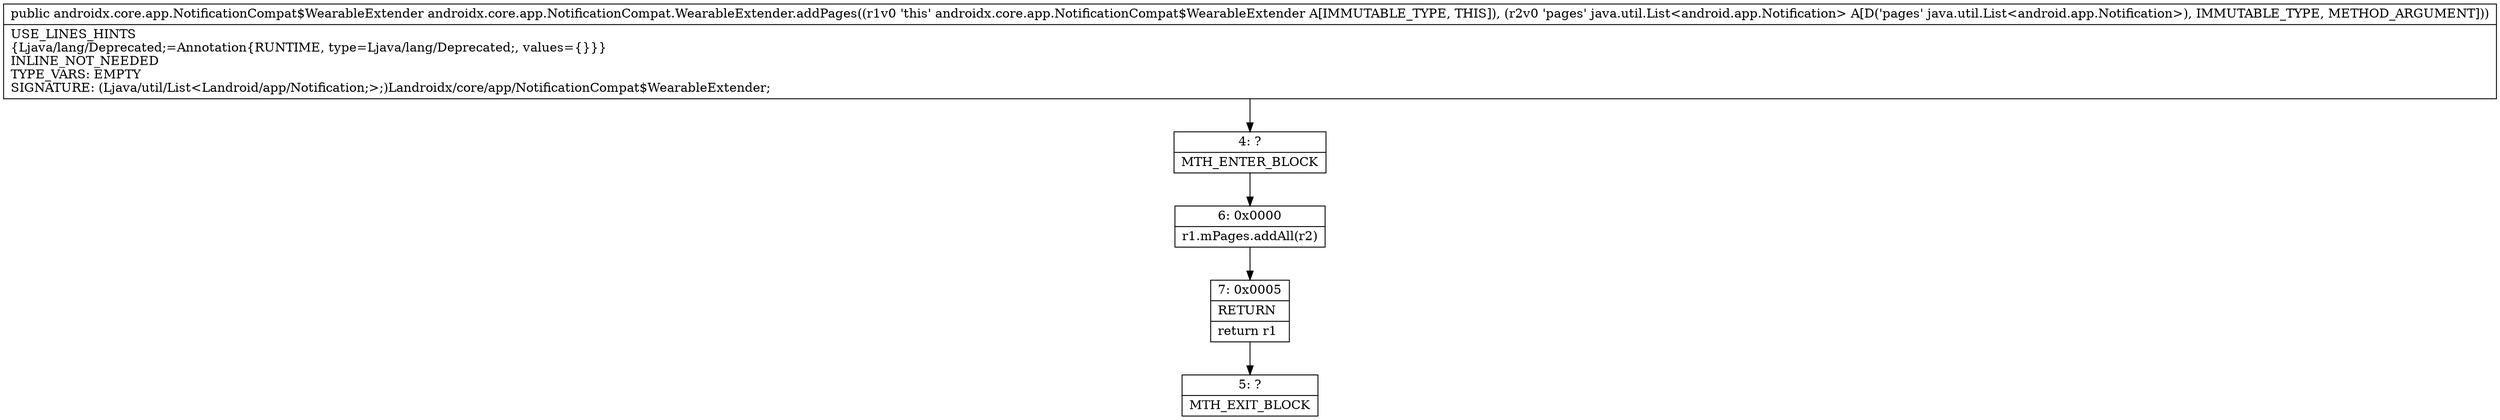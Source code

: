 digraph "CFG forandroidx.core.app.NotificationCompat.WearableExtender.addPages(Ljava\/util\/List;)Landroidx\/core\/app\/NotificationCompat$WearableExtender;" {
Node_4 [shape=record,label="{4\:\ ?|MTH_ENTER_BLOCK\l}"];
Node_6 [shape=record,label="{6\:\ 0x0000|r1.mPages.addAll(r2)\l}"];
Node_7 [shape=record,label="{7\:\ 0x0005|RETURN\l|return r1\l}"];
Node_5 [shape=record,label="{5\:\ ?|MTH_EXIT_BLOCK\l}"];
MethodNode[shape=record,label="{public androidx.core.app.NotificationCompat$WearableExtender androidx.core.app.NotificationCompat.WearableExtender.addPages((r1v0 'this' androidx.core.app.NotificationCompat$WearableExtender A[IMMUTABLE_TYPE, THIS]), (r2v0 'pages' java.util.List\<android.app.Notification\> A[D('pages' java.util.List\<android.app.Notification\>), IMMUTABLE_TYPE, METHOD_ARGUMENT]))  | USE_LINES_HINTS\l\{Ljava\/lang\/Deprecated;=Annotation\{RUNTIME, type=Ljava\/lang\/Deprecated;, values=\{\}\}\}\lINLINE_NOT_NEEDED\lTYPE_VARS: EMPTY\lSIGNATURE: (Ljava\/util\/List\<Landroid\/app\/Notification;\>;)Landroidx\/core\/app\/NotificationCompat$WearableExtender;\l}"];
MethodNode -> Node_4;Node_4 -> Node_6;
Node_6 -> Node_7;
Node_7 -> Node_5;
}


